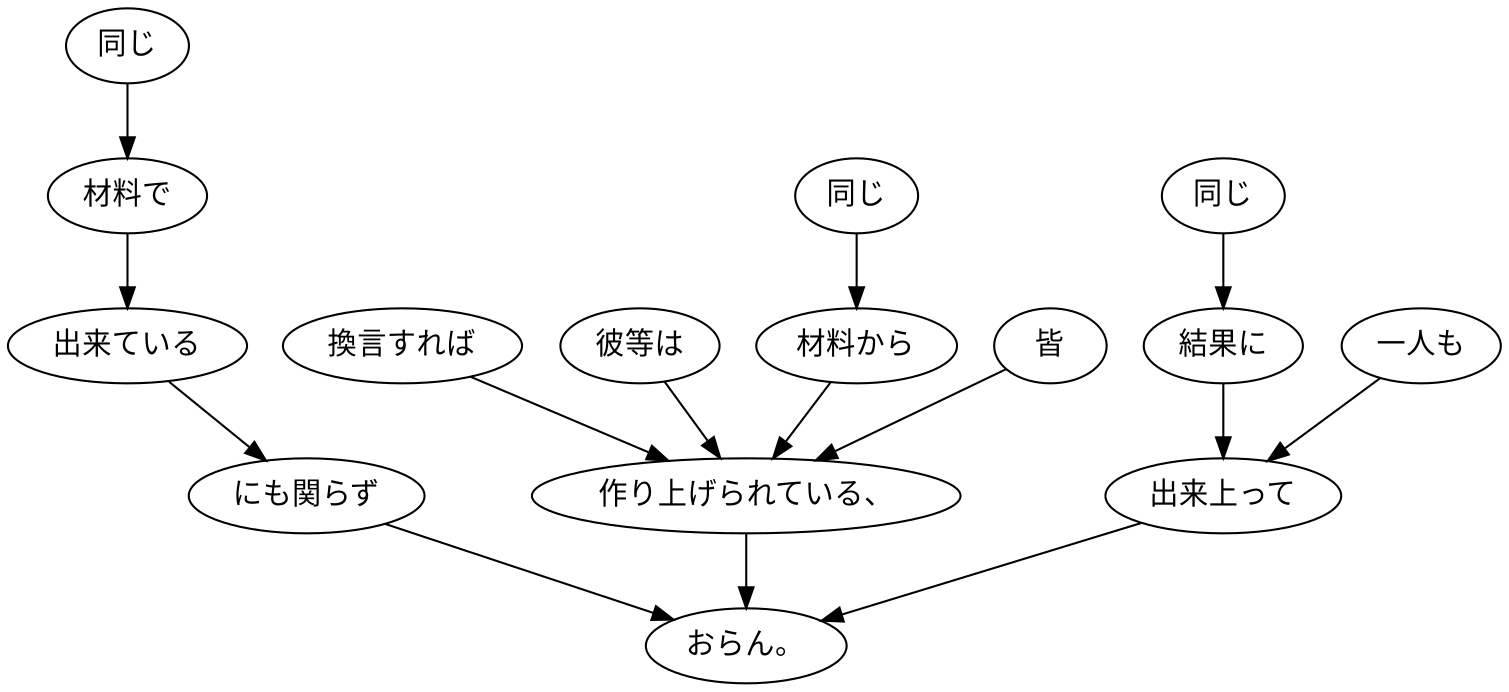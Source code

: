 digraph graph2770 {
	node0 [label="換言すれば"];
	node1 [label="彼等は"];
	node2 [label="皆"];
	node3 [label="同じ"];
	node4 [label="材料から"];
	node5 [label="作り上げられている、"];
	node6 [label="同じ"];
	node7 [label="材料で"];
	node8 [label="出来ている"];
	node9 [label="にも関らず"];
	node10 [label="一人も"];
	node11 [label="同じ"];
	node12 [label="結果に"];
	node13 [label="出来上って"];
	node14 [label="おらん。"];
	node0 -> node5;
	node1 -> node5;
	node2 -> node5;
	node3 -> node4;
	node4 -> node5;
	node5 -> node14;
	node6 -> node7;
	node7 -> node8;
	node8 -> node9;
	node9 -> node14;
	node10 -> node13;
	node11 -> node12;
	node12 -> node13;
	node13 -> node14;
}
